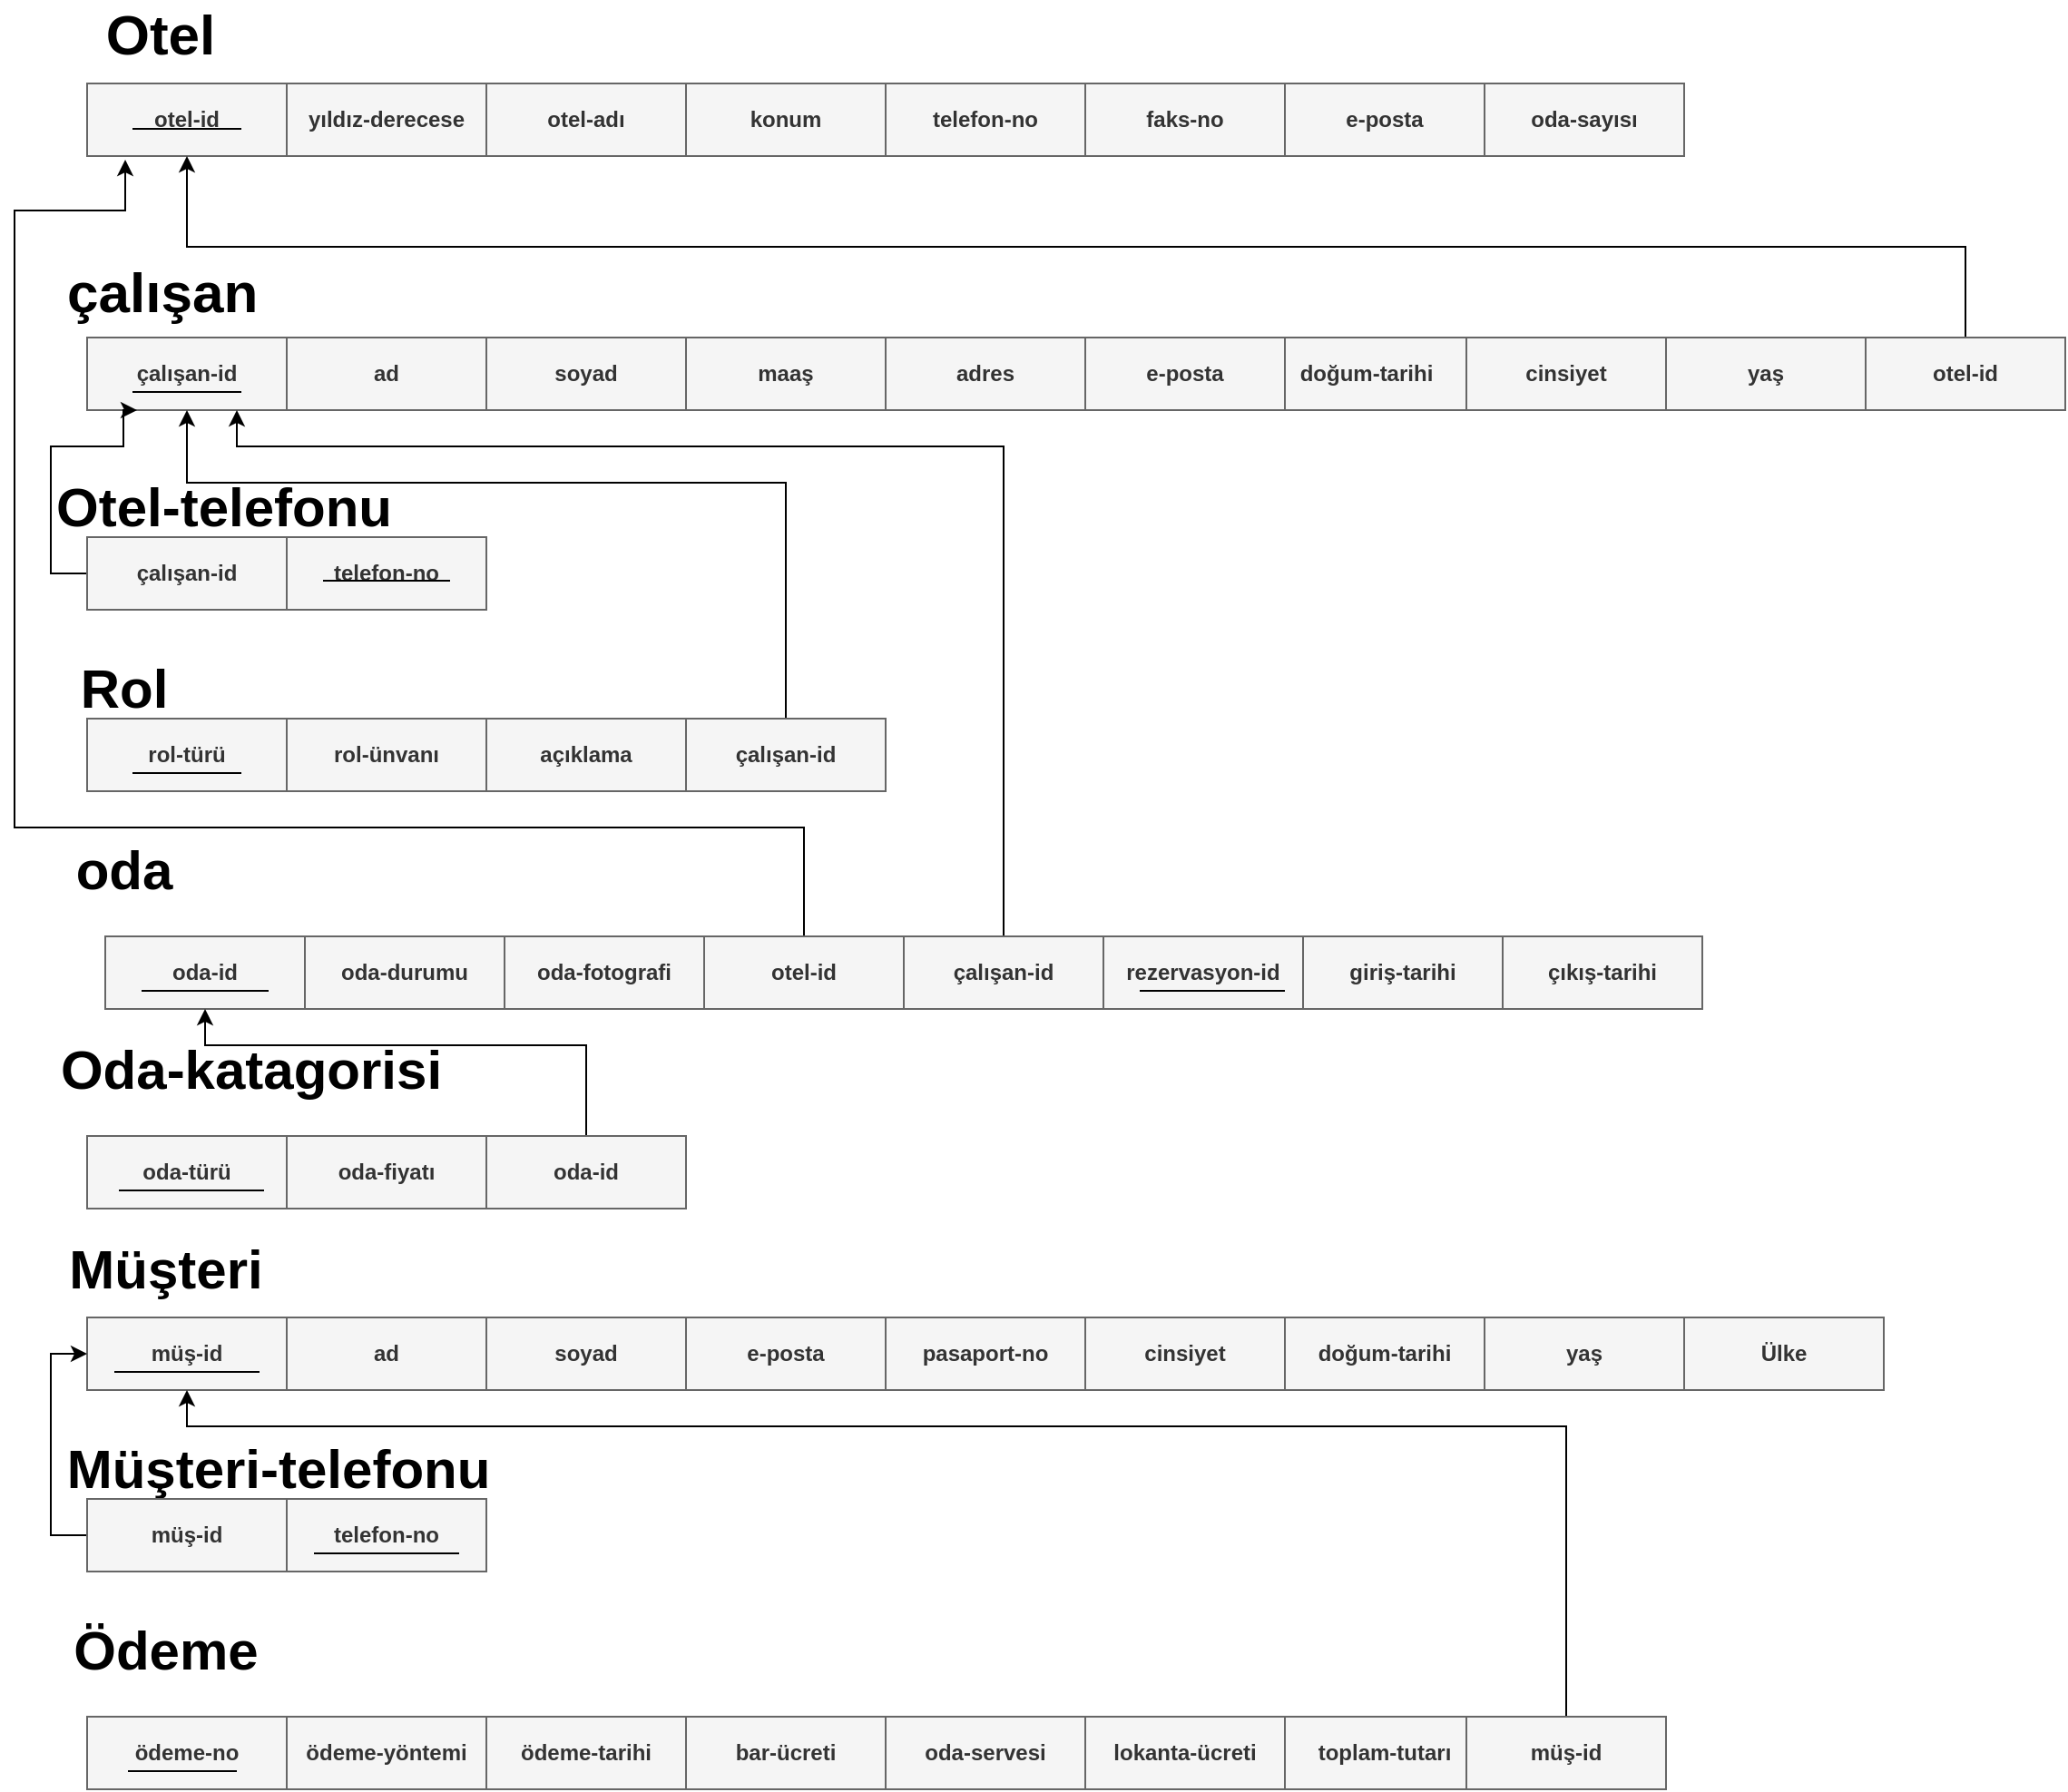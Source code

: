 <mxfile version="21.2.1" type="device">
  <diagram name="Page-1" id="xEB0OowR20VVmO2NVZYt">
    <mxGraphModel dx="2537" dy="984" grid="1" gridSize="10" guides="1" tooltips="1" connect="1" arrows="1" fold="1" page="1" pageScale="1" pageWidth="850" pageHeight="1400" math="0" shadow="0">
      <root>
        <mxCell id="0" />
        <mxCell id="1" parent="0" />
        <mxCell id="UCNx17s_xvWPgacx_wwA-1" value="otel-adı" style="html=1;whiteSpace=wrap;fillColor=#f5f5f5;fontColor=#333333;strokeColor=#666666;fontStyle=1" vertex="1" parent="1">
          <mxGeometry x="170" y="170" width="110" height="40" as="geometry" />
        </mxCell>
        <mxCell id="UCNx17s_xvWPgacx_wwA-5" value="yıldız-derecese" style="html=1;whiteSpace=wrap;fillColor=#f5f5f5;fontColor=#333333;strokeColor=#666666;fontStyle=1" vertex="1" parent="1">
          <mxGeometry x="60" y="170" width="110" height="40" as="geometry" />
        </mxCell>
        <mxCell id="UCNx17s_xvWPgacx_wwA-6" value="otel-id" style="html=1;whiteSpace=wrap;fillColor=#f5f5f5;fontColor=#333333;strokeColor=#666666;fontStyle=1" vertex="1" parent="1">
          <mxGeometry x="-50" y="170" width="110" height="40" as="geometry" />
        </mxCell>
        <mxCell id="UCNx17s_xvWPgacx_wwA-7" value="oda-sayısı" style="html=1;whiteSpace=wrap;fillColor=#f5f5f5;fontColor=#333333;strokeColor=#666666;fontStyle=1" vertex="1" parent="1">
          <mxGeometry x="720" y="170" width="110" height="40" as="geometry" />
        </mxCell>
        <mxCell id="UCNx17s_xvWPgacx_wwA-8" value="e-posta" style="html=1;whiteSpace=wrap;fillColor=#f5f5f5;fontColor=#333333;strokeColor=#666666;fontStyle=1" vertex="1" parent="1">
          <mxGeometry x="610" y="170" width="110" height="40" as="geometry" />
        </mxCell>
        <mxCell id="UCNx17s_xvWPgacx_wwA-9" value="faks-no" style="html=1;whiteSpace=wrap;fillColor=#f5f5f5;fontColor=#333333;strokeColor=#666666;fontStyle=1" vertex="1" parent="1">
          <mxGeometry x="500" y="170" width="110" height="40" as="geometry" />
        </mxCell>
        <mxCell id="UCNx17s_xvWPgacx_wwA-10" value="konum" style="html=1;whiteSpace=wrap;fillColor=#f5f5f5;fontColor=#333333;strokeColor=#666666;fontStyle=1" vertex="1" parent="1">
          <mxGeometry x="280" y="170" width="110" height="40" as="geometry" />
        </mxCell>
        <mxCell id="UCNx17s_xvWPgacx_wwA-11" value="telefon-no" style="html=1;whiteSpace=wrap;fillColor=#f5f5f5;fontColor=#333333;strokeColor=#666666;fontStyle=1" vertex="1" parent="1">
          <mxGeometry x="390" y="170" width="110" height="40" as="geometry" />
        </mxCell>
        <mxCell id="UCNx17s_xvWPgacx_wwA-12" value="Otel" style="text;align=center;fontStyle=1;verticalAlign=middle;spacingLeft=3;spacingRight=3;rotatable=0;points=[[0,0.5],[1,0.5]];portConstraint=eastwest;html=1;fontSize=31;" vertex="1" parent="1">
          <mxGeometry x="-50" y="130" width="80" height="26" as="geometry" />
        </mxCell>
        <mxCell id="UCNx17s_xvWPgacx_wwA-13" value="" style="line;strokeWidth=1;rotatable=0;dashed=0;labelPosition=right;align=left;verticalAlign=middle;spacingTop=0;spacingLeft=6;points=[];portConstraint=eastwest;fontStyle=1" vertex="1" parent="1">
          <mxGeometry x="-25" y="190" width="60" height="10" as="geometry" />
        </mxCell>
        <mxCell id="UCNx17s_xvWPgacx_wwA-14" value="çalışan" style="text;strokeColor=none;fillColor=none;spacingLeft=4;spacingRight=4;overflow=hidden;rotatable=0;points=[[0,0.5],[1,0.5]];portConstraint=eastwest;fontSize=31;whiteSpace=wrap;html=1;fontStyle=1" vertex="1" parent="1">
          <mxGeometry x="-67.5" y="260" width="115" height="50" as="geometry" />
        </mxCell>
        <mxCell id="UCNx17s_xvWPgacx_wwA-17" value="doğum-tarihi" style="html=1;whiteSpace=wrap;fillColor=#f5f5f5;fontColor=#333333;strokeColor=#666666;fontStyle=1" vertex="1" parent="1">
          <mxGeometry x="600" y="310" width="110" height="40" as="geometry" />
        </mxCell>
        <mxCell id="UCNx17s_xvWPgacx_wwA-18" value="e-posta" style="html=1;whiteSpace=wrap;fillColor=#f5f5f5;fontColor=#333333;strokeColor=#666666;fontStyle=1" vertex="1" parent="1">
          <mxGeometry x="500" y="310" width="110" height="40" as="geometry" />
        </mxCell>
        <mxCell id="UCNx17s_xvWPgacx_wwA-19" value="adres" style="html=1;whiteSpace=wrap;fillColor=#f5f5f5;fontColor=#333333;strokeColor=#666666;fontStyle=1" vertex="1" parent="1">
          <mxGeometry x="390" y="310" width="110" height="40" as="geometry" />
        </mxCell>
        <mxCell id="UCNx17s_xvWPgacx_wwA-20" value="maaş" style="html=1;whiteSpace=wrap;fillColor=#f5f5f5;fontColor=#333333;strokeColor=#666666;fontStyle=1" vertex="1" parent="1">
          <mxGeometry x="280" y="310" width="110" height="40" as="geometry" />
        </mxCell>
        <mxCell id="UCNx17s_xvWPgacx_wwA-21" value="soyad" style="html=1;whiteSpace=wrap;fillColor=#f5f5f5;fontColor=#333333;strokeColor=#666666;fontStyle=1" vertex="1" parent="1">
          <mxGeometry x="170" y="310" width="110" height="40" as="geometry" />
        </mxCell>
        <mxCell id="UCNx17s_xvWPgacx_wwA-22" value="ad" style="html=1;whiteSpace=wrap;fillColor=#f5f5f5;fontColor=#333333;strokeColor=#666666;fontStyle=1" vertex="1" parent="1">
          <mxGeometry x="60" y="850" width="110" height="40" as="geometry" />
        </mxCell>
        <mxCell id="UCNx17s_xvWPgacx_wwA-23" value="çalışan-id" style="html=1;whiteSpace=wrap;fillColor=#f5f5f5;fontColor=#333333;strokeColor=#666666;fontStyle=1" vertex="1" parent="1">
          <mxGeometry x="-50" y="310" width="110" height="40" as="geometry" />
        </mxCell>
        <mxCell id="UCNx17s_xvWPgacx_wwA-25" value="" style="endArrow=none;html=1;rounded=0;" edge="1" parent="1">
          <mxGeometry relative="1" as="geometry">
            <mxPoint x="-25" y="340" as="sourcePoint" />
            <mxPoint x="35" y="340" as="targetPoint" />
          </mxGeometry>
        </mxCell>
        <mxCell id="UCNx17s_xvWPgacx_wwA-26" value="cinsiyet" style="html=1;whiteSpace=wrap;fillColor=#f5f5f5;fontColor=#333333;strokeColor=#666666;fontStyle=1" vertex="1" parent="1">
          <mxGeometry x="710" y="310" width="110" height="40" as="geometry" />
        </mxCell>
        <mxCell id="UCNx17s_xvWPgacx_wwA-27" value="telefon-no" style="html=1;whiteSpace=wrap;fillColor=#f5f5f5;fontColor=#333333;strokeColor=#666666;fontStyle=1" vertex="1" parent="1">
          <mxGeometry x="60" y="420" width="110" height="40" as="geometry" />
        </mxCell>
        <mxCell id="UCNx17s_xvWPgacx_wwA-40" style="edgeStyle=orthogonalEdgeStyle;rounded=0;orthogonalLoop=1;jettySize=auto;html=1;exitX=0;exitY=0.5;exitDx=0;exitDy=0;entryX=0.25;entryY=1;entryDx=0;entryDy=0;" edge="1" parent="1" source="UCNx17s_xvWPgacx_wwA-28" target="UCNx17s_xvWPgacx_wwA-23">
          <mxGeometry relative="1" as="geometry">
            <mxPoint x="-50" y="330" as="targetPoint" />
            <Array as="points">
              <mxPoint x="-70" y="440" />
              <mxPoint x="-70" y="370" />
              <mxPoint x="-30" y="370" />
              <mxPoint x="-30" y="350" />
            </Array>
          </mxGeometry>
        </mxCell>
        <mxCell id="UCNx17s_xvWPgacx_wwA-28" value="çalışan-id" style="html=1;whiteSpace=wrap;fillColor=#f5f5f5;fontColor=#333333;strokeColor=#666666;fontStyle=1" vertex="1" parent="1">
          <mxGeometry x="-50" y="420" width="110" height="40" as="geometry" />
        </mxCell>
        <mxCell id="UCNx17s_xvWPgacx_wwA-30" value="Otel-telefonu" style="text;align=center;fontStyle=1;verticalAlign=middle;spacingLeft=3;spacingRight=3;strokeColor=none;rotatable=0;points=[[0,0.5],[1,0.5]];portConstraint=eastwest;html=1;fontSize=30;" vertex="1" parent="1">
          <mxGeometry x="-40" y="390" width="130" height="26" as="geometry" />
        </mxCell>
        <mxCell id="UCNx17s_xvWPgacx_wwA-32" value="" style="line;strokeWidth=1;fillColor=none;align=left;verticalAlign=middle;spacingTop=-1;spacingLeft=3;spacingRight=3;rotatable=0;labelPosition=right;points=[];portConstraint=eastwest;strokeColor=inherit;" vertex="1" parent="1">
          <mxGeometry x="80" y="440" width="70" height="8" as="geometry" />
        </mxCell>
        <mxCell id="UCNx17s_xvWPgacx_wwA-34" value="rol-türü" style="html=1;whiteSpace=wrap;fillColor=#f5f5f5;fontColor=#333333;strokeColor=#666666;fontStyle=1" vertex="1" parent="1">
          <mxGeometry x="-50" y="520" width="110" height="40" as="geometry" />
        </mxCell>
        <mxCell id="UCNx17s_xvWPgacx_wwA-35" value="açıklama" style="html=1;whiteSpace=wrap;fillColor=#f5f5f5;fontColor=#333333;strokeColor=#666666;fontStyle=1" vertex="1" parent="1">
          <mxGeometry x="170" y="520" width="110" height="40" as="geometry" />
        </mxCell>
        <mxCell id="UCNx17s_xvWPgacx_wwA-36" value="rol-ünvanı" style="html=1;whiteSpace=wrap;fillColor=#f5f5f5;fontColor=#333333;strokeColor=#666666;fontStyle=1" vertex="1" parent="1">
          <mxGeometry x="60" y="520" width="110" height="40" as="geometry" />
        </mxCell>
        <mxCell id="UCNx17s_xvWPgacx_wwA-37" value="" style="endArrow=none;html=1;rounded=0;" edge="1" parent="1">
          <mxGeometry relative="1" as="geometry">
            <mxPoint x="-25" y="550" as="sourcePoint" />
            <mxPoint x="35" y="550" as="targetPoint" />
          </mxGeometry>
        </mxCell>
        <mxCell id="UCNx17s_xvWPgacx_wwA-38" value="Rol" style="text;align=center;fontStyle=1;verticalAlign=middle;spacingLeft=3;spacingRight=3;strokeColor=none;rotatable=0;points=[[0,0.5],[1,0.5]];portConstraint=eastwest;html=1;fontSize=30;" vertex="1" parent="1">
          <mxGeometry x="-70" y="490" width="80" height="26" as="geometry" />
        </mxCell>
        <mxCell id="UCNx17s_xvWPgacx_wwA-41" value="oda" style="text;align=center;fontStyle=1;verticalAlign=middle;spacingLeft=3;spacingRight=3;strokeColor=none;rotatable=0;points=[[0,0.5],[1,0.5]];portConstraint=eastwest;html=1;fontSize=30;" vertex="1" parent="1">
          <mxGeometry x="-70" y="590" width="80" height="26" as="geometry" />
        </mxCell>
        <mxCell id="UCNx17s_xvWPgacx_wwA-42" value="Ödeme" style="text;align=center;fontStyle=1;verticalAlign=middle;spacingLeft=3;spacingRight=3;strokeColor=none;rotatable=0;points=[[0,0.5],[1,0.5]];portConstraint=eastwest;html=1;fontSize=30;" vertex="1" parent="1">
          <mxGeometry x="-47.5" y="1020" width="80" height="26" as="geometry" />
        </mxCell>
        <mxCell id="UCNx17s_xvWPgacx_wwA-43" value="Müşteri" style="text;align=center;fontStyle=1;verticalAlign=middle;spacingLeft=3;spacingRight=3;strokeColor=none;rotatable=0;points=[[0,0.5],[1,0.5]];portConstraint=eastwest;html=1;fontSize=30;" vertex="1" parent="1">
          <mxGeometry x="-62.5" y="810" width="110" height="26" as="geometry" />
        </mxCell>
        <mxCell id="UCNx17s_xvWPgacx_wwA-44" value="Oda-katagorisi" style="text;align=center;fontStyle=1;verticalAlign=middle;spacingLeft=3;spacingRight=3;strokeColor=none;rotatable=0;points=[[0,0.5],[1,0.5]];portConstraint=eastwest;html=1;fontSize=30;" vertex="1" parent="1">
          <mxGeometry y="700" width="80" height="26" as="geometry" />
        </mxCell>
        <mxCell id="UCNx17s_xvWPgacx_wwA-45" value="oda-fotografi" style="html=1;whiteSpace=wrap;fillColor=#f5f5f5;fontColor=#333333;strokeColor=#666666;fontStyle=1" vertex="1" parent="1">
          <mxGeometry x="180" y="640" width="110" height="40" as="geometry" />
        </mxCell>
        <mxCell id="UCNx17s_xvWPgacx_wwA-46" value="oda-durumu" style="html=1;whiteSpace=wrap;fillColor=#f5f5f5;fontColor=#333333;strokeColor=#666666;fontStyle=1" vertex="1" parent="1">
          <mxGeometry x="70" y="640" width="110" height="40" as="geometry" />
        </mxCell>
        <mxCell id="UCNx17s_xvWPgacx_wwA-47" value="oda-id" style="html=1;whiteSpace=wrap;fillColor=#f5f5f5;fontColor=#333333;strokeColor=#666666;fontStyle=1" vertex="1" parent="1">
          <mxGeometry x="-40" y="640" width="110" height="40" as="geometry" />
        </mxCell>
        <mxCell id="UCNx17s_xvWPgacx_wwA-48" value="" style="endArrow=none;html=1;rounded=0;" edge="1" parent="1">
          <mxGeometry relative="1" as="geometry">
            <mxPoint x="-20" y="670" as="sourcePoint" />
            <mxPoint x="50" y="670" as="targetPoint" />
          </mxGeometry>
        </mxCell>
        <mxCell id="UCNx17s_xvWPgacx_wwA-49" value="oda-fiyatı" style="html=1;whiteSpace=wrap;fillColor=#f5f5f5;fontColor=#333333;strokeColor=#666666;fontStyle=1" vertex="1" parent="1">
          <mxGeometry x="60" y="750" width="110" height="40" as="geometry" />
        </mxCell>
        <mxCell id="UCNx17s_xvWPgacx_wwA-50" value="oda-türü" style="html=1;whiteSpace=wrap;fillColor=#f5f5f5;fontColor=#333333;strokeColor=#666666;fontStyle=1" vertex="1" parent="1">
          <mxGeometry x="-50" y="750" width="110" height="40" as="geometry" />
        </mxCell>
        <mxCell id="UCNx17s_xvWPgacx_wwA-51" value="" style="endArrow=none;html=1;rounded=0;" edge="1" parent="1">
          <mxGeometry relative="1" as="geometry">
            <mxPoint x="-32.5" y="780" as="sourcePoint" />
            <mxPoint x="47.5" y="780" as="targetPoint" />
          </mxGeometry>
        </mxCell>
        <mxCell id="UCNx17s_xvWPgacx_wwA-52" value="Müşteri-telefonu" style="text;align=center;fontStyle=1;verticalAlign=middle;spacingLeft=3;spacingRight=3;strokeColor=none;rotatable=0;points=[[0,0.5],[1,0.5]];portConstraint=eastwest;html=1;fontSize=30;" vertex="1" parent="1">
          <mxGeometry y="920" width="110" height="26" as="geometry" />
        </mxCell>
        <mxCell id="UCNx17s_xvWPgacx_wwA-61" value="müş-id" style="html=1;whiteSpace=wrap;fillColor=#f5f5f5;fontColor=#333333;strokeColor=#666666;fontStyle=1" vertex="1" parent="1">
          <mxGeometry x="-50" y="850" width="110" height="40" as="geometry" />
        </mxCell>
        <mxCell id="UCNx17s_xvWPgacx_wwA-62" value="soyad" style="html=1;whiteSpace=wrap;fillColor=#f5f5f5;fontColor=#333333;strokeColor=#666666;fontStyle=1" vertex="1" parent="1">
          <mxGeometry x="170" y="850" width="110" height="40" as="geometry" />
        </mxCell>
        <mxCell id="UCNx17s_xvWPgacx_wwA-63" value="ad" style="html=1;whiteSpace=wrap;fillColor=#f5f5f5;fontColor=#333333;strokeColor=#666666;fontStyle=1" vertex="1" parent="1">
          <mxGeometry x="60" y="310" width="110" height="40" as="geometry" />
        </mxCell>
        <mxCell id="UCNx17s_xvWPgacx_wwA-64" value="e-posta" style="html=1;whiteSpace=wrap;fillColor=#f5f5f5;fontColor=#333333;strokeColor=#666666;fontStyle=1" vertex="1" parent="1">
          <mxGeometry x="280" y="850" width="110" height="40" as="geometry" />
        </mxCell>
        <mxCell id="UCNx17s_xvWPgacx_wwA-65" value="cinsiyet" style="html=1;whiteSpace=wrap;fillColor=#f5f5f5;fontColor=#333333;strokeColor=#666666;fontStyle=1" vertex="1" parent="1">
          <mxGeometry x="500" y="850" width="110" height="40" as="geometry" />
        </mxCell>
        <mxCell id="UCNx17s_xvWPgacx_wwA-66" value="" style="endArrow=none;html=1;rounded=0;" edge="1" parent="1">
          <mxGeometry relative="1" as="geometry">
            <mxPoint x="-35" y="880" as="sourcePoint" />
            <mxPoint x="45" y="880" as="targetPoint" />
          </mxGeometry>
        </mxCell>
        <mxCell id="UCNx17s_xvWPgacx_wwA-67" value="pasaport-no" style="html=1;whiteSpace=wrap;fillColor=#f5f5f5;fontColor=#333333;strokeColor=#666666;fontStyle=1" vertex="1" parent="1">
          <mxGeometry x="390" y="850" width="110" height="40" as="geometry" />
        </mxCell>
        <mxCell id="UCNx17s_xvWPgacx_wwA-69" value="doğum-tarihi" style="html=1;whiteSpace=wrap;fillColor=#f5f5f5;fontColor=#333333;strokeColor=#666666;fontStyle=1" vertex="1" parent="1">
          <mxGeometry x="610" y="850" width="110" height="40" as="geometry" />
        </mxCell>
        <mxCell id="UCNx17s_xvWPgacx_wwA-71" value="yaş" style="html=1;whiteSpace=wrap;fillColor=#f5f5f5;fontColor=#333333;strokeColor=#666666;fontStyle=1" vertex="1" parent="1">
          <mxGeometry x="820" y="310" width="110" height="40" as="geometry" />
        </mxCell>
        <mxCell id="UCNx17s_xvWPgacx_wwA-72" value="yaş" style="html=1;whiteSpace=wrap;fillColor=#f5f5f5;fontColor=#333333;strokeColor=#666666;fontStyle=1" vertex="1" parent="1">
          <mxGeometry x="720" y="850" width="110" height="40" as="geometry" />
        </mxCell>
        <mxCell id="UCNx17s_xvWPgacx_wwA-73" value="Ülke" style="html=1;whiteSpace=wrap;fillColor=#f5f5f5;fontColor=#333333;strokeColor=#666666;fontStyle=1" vertex="1" parent="1">
          <mxGeometry x="830" y="850" width="110" height="40" as="geometry" />
        </mxCell>
        <mxCell id="UCNx17s_xvWPgacx_wwA-77" style="edgeStyle=orthogonalEdgeStyle;rounded=0;orthogonalLoop=1;jettySize=auto;html=1;exitX=0;exitY=0.5;exitDx=0;exitDy=0;entryX=0;entryY=0.5;entryDx=0;entryDy=0;" edge="1" parent="1" source="UCNx17s_xvWPgacx_wwA-74" target="UCNx17s_xvWPgacx_wwA-61">
          <mxGeometry relative="1" as="geometry" />
        </mxCell>
        <mxCell id="UCNx17s_xvWPgacx_wwA-74" value="müş-id" style="html=1;whiteSpace=wrap;fillColor=#f5f5f5;fontColor=#333333;strokeColor=#666666;fontStyle=1" vertex="1" parent="1">
          <mxGeometry x="-50" y="950" width="110" height="40" as="geometry" />
        </mxCell>
        <mxCell id="UCNx17s_xvWPgacx_wwA-76" value="telefon-no" style="html=1;whiteSpace=wrap;fillColor=#f5f5f5;fontColor=#333333;strokeColor=#666666;fontStyle=1" vertex="1" parent="1">
          <mxGeometry x="60" y="950" width="110" height="40" as="geometry" />
        </mxCell>
        <mxCell id="UCNx17s_xvWPgacx_wwA-78" value="toplam-tutarı" style="html=1;whiteSpace=wrap;fillColor=#f5f5f5;fontColor=#333333;strokeColor=#666666;fontStyle=1" vertex="1" parent="1">
          <mxGeometry x="610" y="1070" width="110" height="40" as="geometry" />
        </mxCell>
        <mxCell id="UCNx17s_xvWPgacx_wwA-79" value="lokanta-ücreti" style="html=1;whiteSpace=wrap;fillColor=#f5f5f5;fontColor=#333333;strokeColor=#666666;fontStyle=1" vertex="1" parent="1">
          <mxGeometry x="500" y="1070" width="110" height="40" as="geometry" />
        </mxCell>
        <mxCell id="UCNx17s_xvWPgacx_wwA-80" value="oda-servesi" style="html=1;whiteSpace=wrap;fillColor=#f5f5f5;fontColor=#333333;strokeColor=#666666;fontStyle=1" vertex="1" parent="1">
          <mxGeometry x="390" y="1070" width="110" height="40" as="geometry" />
        </mxCell>
        <mxCell id="UCNx17s_xvWPgacx_wwA-81" value="bar-ücreti" style="html=1;whiteSpace=wrap;fillColor=#f5f5f5;fontColor=#333333;strokeColor=#666666;fontStyle=1" vertex="1" parent="1">
          <mxGeometry x="280" y="1070" width="110" height="40" as="geometry" />
        </mxCell>
        <mxCell id="UCNx17s_xvWPgacx_wwA-82" value="ödeme-tarihi" style="html=1;whiteSpace=wrap;fillColor=#f5f5f5;fontColor=#333333;strokeColor=#666666;fontStyle=1" vertex="1" parent="1">
          <mxGeometry x="170" y="1070" width="110" height="40" as="geometry" />
        </mxCell>
        <mxCell id="UCNx17s_xvWPgacx_wwA-83" value="ödeme-yöntemi" style="html=1;whiteSpace=wrap;fillColor=#f5f5f5;fontColor=#333333;strokeColor=#666666;fontStyle=1" vertex="1" parent="1">
          <mxGeometry x="60" y="1070" width="110" height="40" as="geometry" />
        </mxCell>
        <mxCell id="UCNx17s_xvWPgacx_wwA-84" value="ödeme-no" style="html=1;whiteSpace=wrap;fillColor=#f5f5f5;fontColor=#333333;strokeColor=#666666;fontStyle=1" vertex="1" parent="1">
          <mxGeometry x="-50" y="1070" width="110" height="40" as="geometry" />
        </mxCell>
        <mxCell id="UCNx17s_xvWPgacx_wwA-85" value="" style="endArrow=none;html=1;rounded=0;" edge="1" parent="1">
          <mxGeometry relative="1" as="geometry">
            <mxPoint x="-27.5" y="1100" as="sourcePoint" />
            <mxPoint x="32.5" y="1100" as="targetPoint" />
          </mxGeometry>
        </mxCell>
        <mxCell id="UCNx17s_xvWPgacx_wwA-86" value="" style="endArrow=none;html=1;rounded=0;" edge="1" parent="1">
          <mxGeometry relative="1" as="geometry">
            <mxPoint x="75" y="980" as="sourcePoint" />
            <mxPoint x="155" y="980" as="targetPoint" />
          </mxGeometry>
        </mxCell>
        <mxCell id="UCNx17s_xvWPgacx_wwA-88" style="edgeStyle=orthogonalEdgeStyle;rounded=0;orthogonalLoop=1;jettySize=auto;html=1;exitX=0.5;exitY=0;exitDx=0;exitDy=0;entryX=0.5;entryY=1;entryDx=0;entryDy=0;fontStyle=1" edge="1" parent="1" source="UCNx17s_xvWPgacx_wwA-87" target="UCNx17s_xvWPgacx_wwA-6">
          <mxGeometry relative="1" as="geometry" />
        </mxCell>
        <mxCell id="UCNx17s_xvWPgacx_wwA-87" value="otel-id" style="html=1;whiteSpace=wrap;fillColor=#f5f5f5;fontColor=#333333;strokeColor=#666666;fontStyle=1" vertex="1" parent="1">
          <mxGeometry x="930" y="310" width="110" height="40" as="geometry" />
        </mxCell>
        <mxCell id="UCNx17s_xvWPgacx_wwA-90" style="edgeStyle=orthogonalEdgeStyle;rounded=0;orthogonalLoop=1;jettySize=auto;html=1;exitX=0.5;exitY=0;exitDx=0;exitDy=0;entryX=0.5;entryY=1;entryDx=0;entryDy=0;fontStyle=1" edge="1" parent="1" source="UCNx17s_xvWPgacx_wwA-89" target="UCNx17s_xvWPgacx_wwA-23">
          <mxGeometry relative="1" as="geometry">
            <Array as="points">
              <mxPoint x="335" y="390" />
              <mxPoint x="5" y="390" />
            </Array>
          </mxGeometry>
        </mxCell>
        <mxCell id="UCNx17s_xvWPgacx_wwA-89" value="çalışan-id" style="html=1;whiteSpace=wrap;fillColor=#f5f5f5;fontColor=#333333;strokeColor=#666666;fontStyle=1" vertex="1" parent="1">
          <mxGeometry x="280" y="520" width="110" height="40" as="geometry" />
        </mxCell>
        <mxCell id="UCNx17s_xvWPgacx_wwA-92" style="edgeStyle=orthogonalEdgeStyle;rounded=0;orthogonalLoop=1;jettySize=auto;html=1;exitX=0.5;exitY=0;exitDx=0;exitDy=0;entryX=0.191;entryY=1.05;entryDx=0;entryDy=0;entryPerimeter=0;" edge="1" parent="1" source="UCNx17s_xvWPgacx_wwA-91" target="UCNx17s_xvWPgacx_wwA-6">
          <mxGeometry relative="1" as="geometry">
            <mxPoint x="-50" y="180" as="targetPoint" />
            <Array as="points">
              <mxPoint x="345" y="580" />
              <mxPoint x="-90" y="580" />
              <mxPoint x="-90" y="240" />
              <mxPoint x="-29" y="240" />
            </Array>
          </mxGeometry>
        </mxCell>
        <mxCell id="UCNx17s_xvWPgacx_wwA-91" value="otel-id" style="html=1;whiteSpace=wrap;fillColor=#f5f5f5;fontColor=#333333;strokeColor=#666666;fontStyle=1" vertex="1" parent="1">
          <mxGeometry x="290" y="640" width="110" height="40" as="geometry" />
        </mxCell>
        <mxCell id="UCNx17s_xvWPgacx_wwA-94" style="edgeStyle=orthogonalEdgeStyle;rounded=0;orthogonalLoop=1;jettySize=auto;html=1;exitX=0.5;exitY=0;exitDx=0;exitDy=0;entryX=0.5;entryY=1;entryDx=0;entryDy=0;" edge="1" parent="1" source="UCNx17s_xvWPgacx_wwA-93" target="UCNx17s_xvWPgacx_wwA-47">
          <mxGeometry relative="1" as="geometry">
            <Array as="points">
              <mxPoint x="225" y="700" />
              <mxPoint x="15" y="700" />
            </Array>
          </mxGeometry>
        </mxCell>
        <mxCell id="UCNx17s_xvWPgacx_wwA-93" value="oda-id" style="html=1;whiteSpace=wrap;fillColor=#f5f5f5;fontColor=#333333;strokeColor=#666666;fontStyle=1" vertex="1" parent="1">
          <mxGeometry x="170" y="750" width="110" height="40" as="geometry" />
        </mxCell>
        <mxCell id="UCNx17s_xvWPgacx_wwA-96" style="edgeStyle=orthogonalEdgeStyle;rounded=0;orthogonalLoop=1;jettySize=auto;html=1;exitX=0.5;exitY=0;exitDx=0;exitDy=0;entryX=0.75;entryY=1;entryDx=0;entryDy=0;" edge="1" parent="1" source="UCNx17s_xvWPgacx_wwA-95" target="UCNx17s_xvWPgacx_wwA-23">
          <mxGeometry relative="1" as="geometry">
            <Array as="points">
              <mxPoint x="455" y="370" />
              <mxPoint x="33" y="370" />
            </Array>
          </mxGeometry>
        </mxCell>
        <mxCell id="UCNx17s_xvWPgacx_wwA-95" value="çalışan-id" style="html=1;whiteSpace=wrap;fillColor=#f5f5f5;fontColor=#333333;strokeColor=#666666;fontStyle=1" vertex="1" parent="1">
          <mxGeometry x="400" y="640" width="110" height="40" as="geometry" />
        </mxCell>
        <mxCell id="UCNx17s_xvWPgacx_wwA-97" value="çıkış-tarihi" style="html=1;whiteSpace=wrap;fillColor=#f5f5f5;fontColor=#333333;strokeColor=#666666;fontStyle=1" vertex="1" parent="1">
          <mxGeometry x="730" y="640" width="110" height="40" as="geometry" />
        </mxCell>
        <mxCell id="UCNx17s_xvWPgacx_wwA-98" value="giriş-tarihi" style="html=1;whiteSpace=wrap;fillColor=#f5f5f5;fontColor=#333333;strokeColor=#666666;fontStyle=1" vertex="1" parent="1">
          <mxGeometry x="620" y="640" width="110" height="40" as="geometry" />
        </mxCell>
        <mxCell id="UCNx17s_xvWPgacx_wwA-99" value="rezervasyon-id" style="html=1;whiteSpace=wrap;fillColor=#f5f5f5;fontColor=#333333;strokeColor=#666666;fontStyle=1" vertex="1" parent="1">
          <mxGeometry x="510" y="640" width="110" height="40" as="geometry" />
        </mxCell>
        <mxCell id="UCNx17s_xvWPgacx_wwA-100" value="" style="endArrow=none;html=1;rounded=0;" edge="1" parent="1">
          <mxGeometry relative="1" as="geometry">
            <mxPoint x="530" y="670" as="sourcePoint" />
            <mxPoint x="610" y="670" as="targetPoint" />
          </mxGeometry>
        </mxCell>
        <mxCell id="UCNx17s_xvWPgacx_wwA-102" style="edgeStyle=orthogonalEdgeStyle;rounded=0;orthogonalLoop=1;jettySize=auto;html=1;exitX=0.5;exitY=0;exitDx=0;exitDy=0;entryX=0.5;entryY=1;entryDx=0;entryDy=0;" edge="1" parent="1" source="UCNx17s_xvWPgacx_wwA-101" target="UCNx17s_xvWPgacx_wwA-61">
          <mxGeometry relative="1" as="geometry">
            <mxPoint x="240" y="930" as="targetPoint" />
            <Array as="points">
              <mxPoint x="765" y="910" />
              <mxPoint x="5" y="910" />
            </Array>
          </mxGeometry>
        </mxCell>
        <mxCell id="UCNx17s_xvWPgacx_wwA-101" value="müş-id" style="html=1;whiteSpace=wrap;fillColor=#f5f5f5;fontColor=#333333;strokeColor=#666666;fontStyle=1" vertex="1" parent="1">
          <mxGeometry x="710" y="1070" width="110" height="40" as="geometry" />
        </mxCell>
      </root>
    </mxGraphModel>
  </diagram>
</mxfile>
